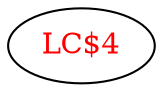 digraph dependencyGraph {
 concentrate=true;
 ranksep="2.0";
 rankdir="LR"; 
 splines="ortho";
"LC$4" [fontcolor="red"];
}